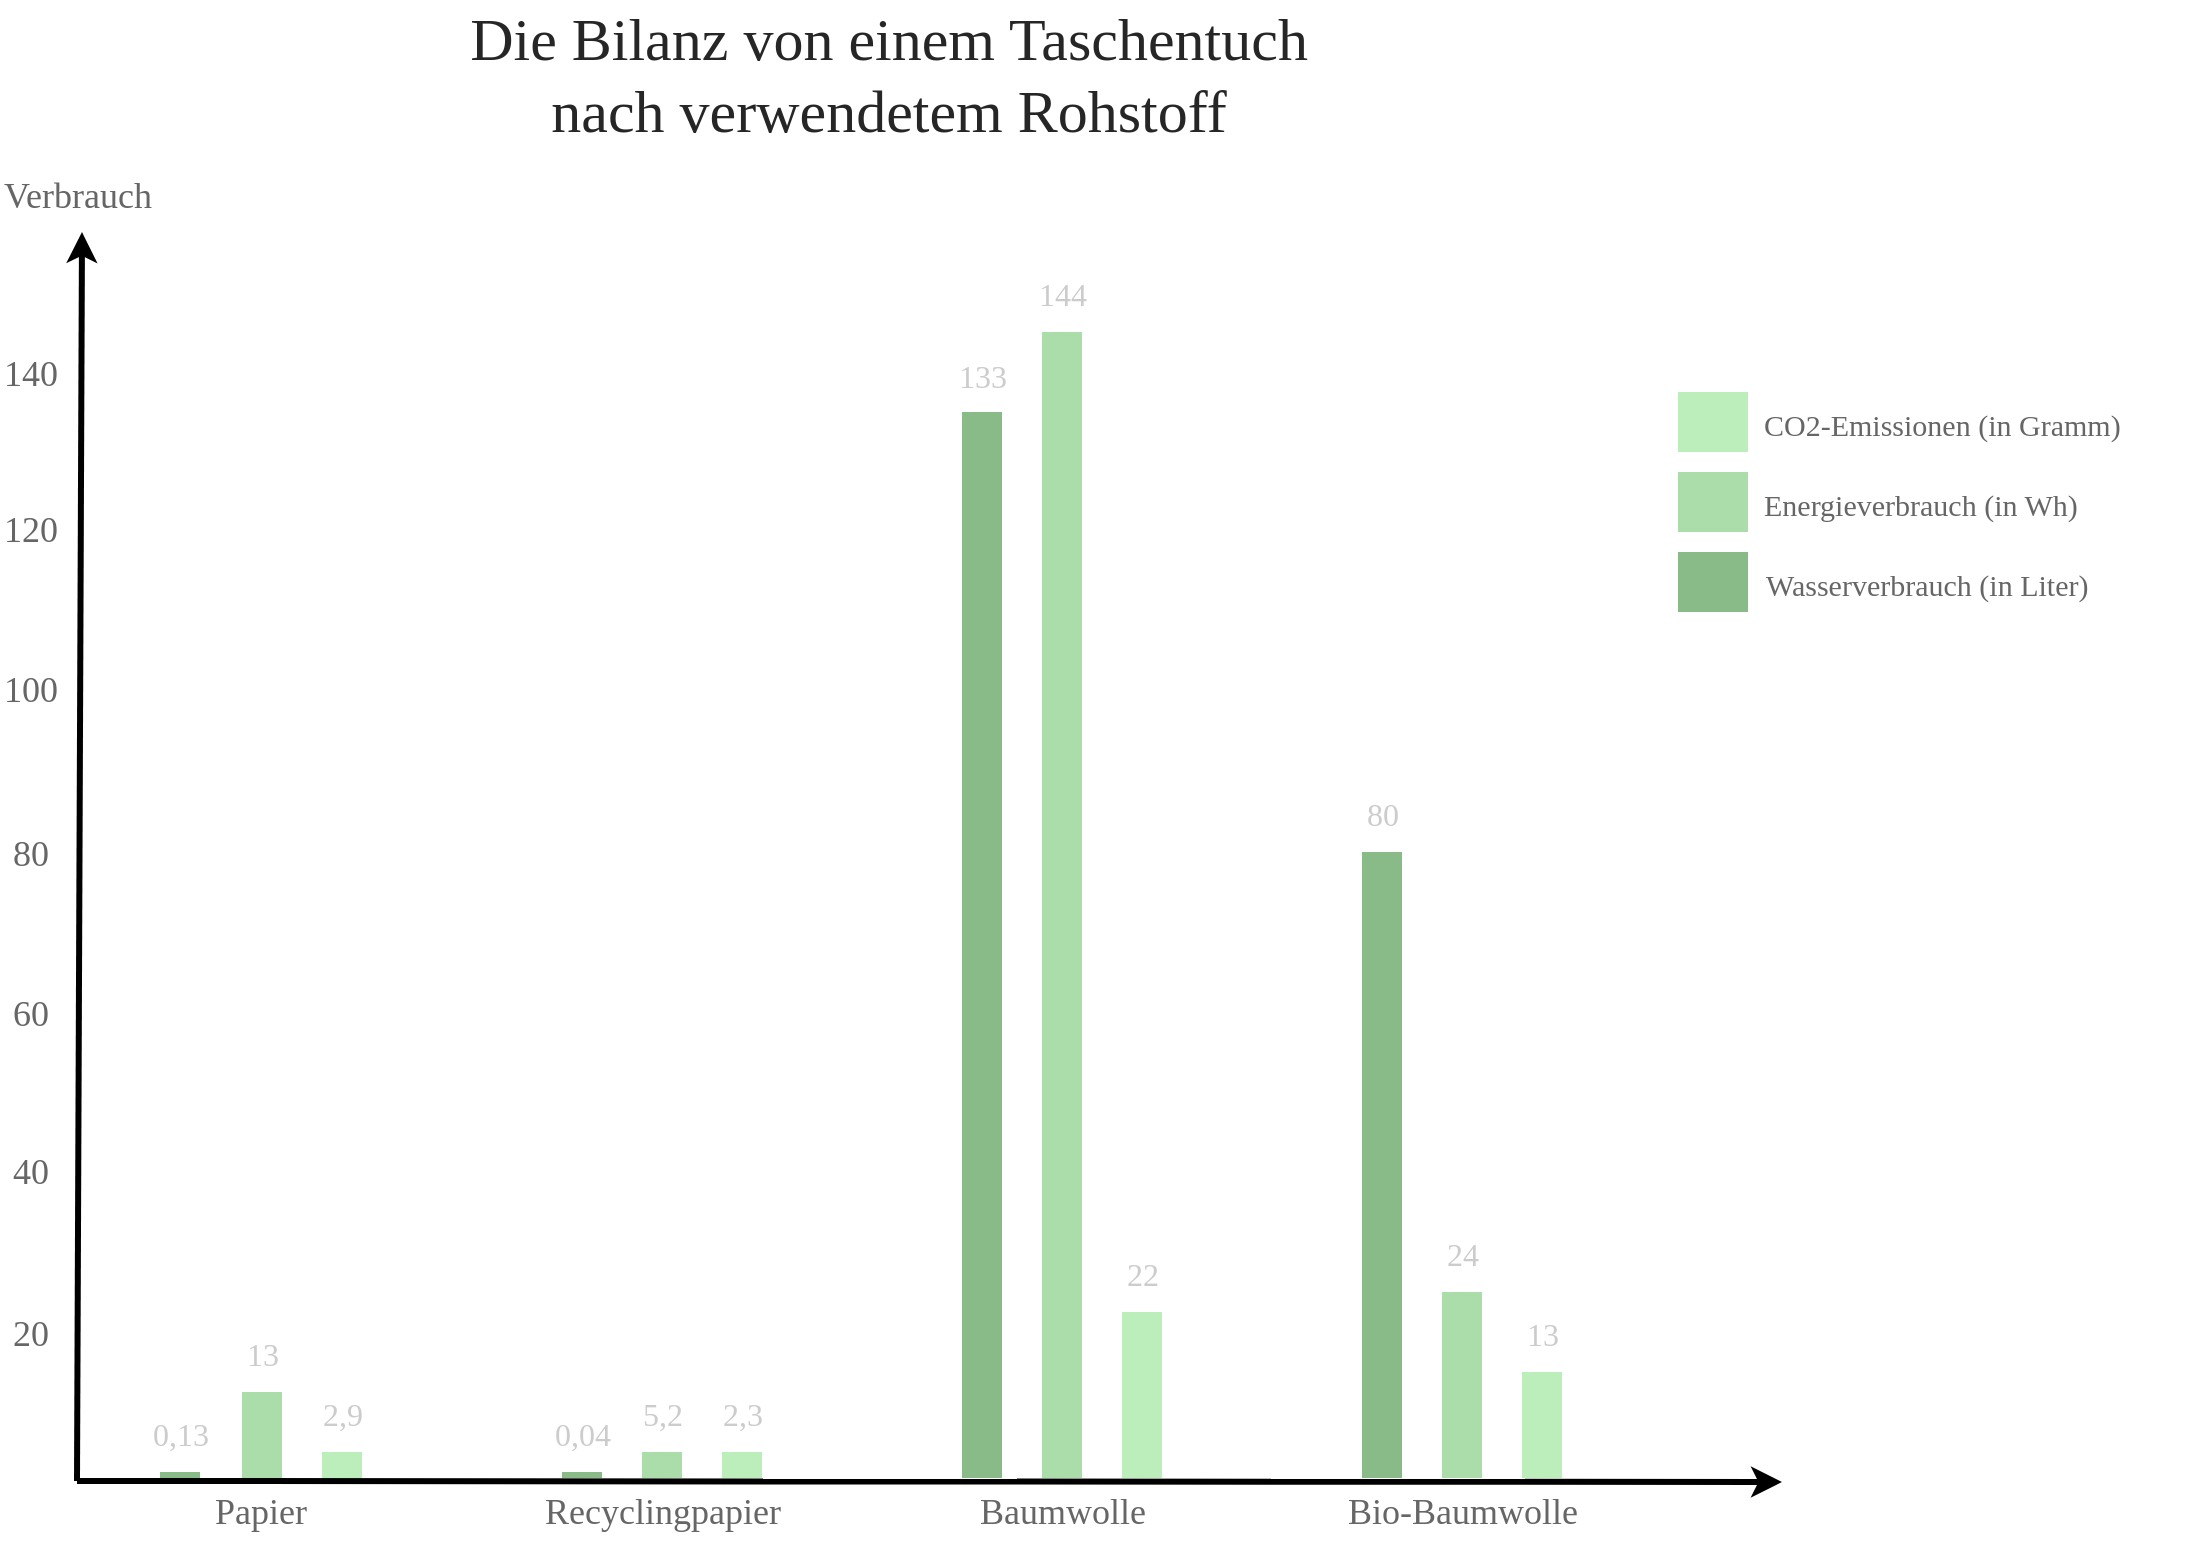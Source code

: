 <mxfile version="10.6.1" type="device"><diagram id="07fea595-8f29-1299-0266-81d95cde20df" name="Page-1"><mxGraphModel dx="-1328" dy="-276" grid="1" gridSize="10" guides="1" tooltips="1" connect="1" arrows="1" fold="1" page="1" pageScale="1" pageWidth="1169" pageHeight="827" background="#ffffff" math="0" shadow="0"><root><mxCell id="0"/><mxCell id="1" parent="0"/><mxCell id="723" value="" style="whiteSpace=wrap;fillColor=#88bb88;gradientColor=none;gradientDirection=east;strokeColor=none;html=1;fontColor=#23445d;" parent="1" vertex="1"><mxGeometry x="2479" y="1590" width="20" height="3" as="geometry"/></mxCell><mxCell id="727" value="" style="edgeStyle=none;html=1;fontColor=#000000;strokeWidth=3;strokeColor=#000000;" parent="1" edge="1"><mxGeometry width="100" height="100" relative="1" as="geometry"><mxPoint x="2437.5" y="1594.5" as="sourcePoint"/><mxPoint x="2440" y="970" as="targetPoint"/></mxGeometry></mxCell><mxCell id="728" value="" style="whiteSpace=wrap;fillColor=#aaddaa;gradientColor=none;gradientDirection=east;strokeColor=none;html=1;fontColor=#23445d;" parent="1" vertex="1"><mxGeometry x="2520" y="1550" width="20" height="44" as="geometry"/></mxCell><mxCell id="729" value="" style="whiteSpace=wrap;fillColor=#bbeebb;gradientColor=none;gradientDirection=east;strokeColor=none;html=1;fontColor=#23445d;" parent="1" vertex="1"><mxGeometry x="2560" y="1580" width="20" height="14" as="geometry"/></mxCell><mxCell id="734" value="" style="edgeStyle=none;html=1;fontColor=#000000;strokeWidth=3;strokeColor=#000000;" parent="1" edge="1"><mxGeometry width="100" height="100" relative="1" as="geometry"><mxPoint x="2437.5" y="1594.5" as="sourcePoint"/><mxPoint x="3290" y="1595" as="targetPoint"/></mxGeometry></mxCell><mxCell id="736" value="Papier" style="text;spacingTop=-5;align=center;verticalAlign=middle;fontStyle=0;html=1;fontSize=18;fontColor=#666;fontFamily=Verdana;" parent="1" vertex="1"><mxGeometry x="2469" y="1597.5" width="120" height="30" as="geometry"/></mxCell><mxCell id="737" value="Recyclingpapier" style="text;spacingTop=-5;align=center;verticalAlign=middle;fontStyle=0;html=1;fontSize=18;fontColor=#666666;strokeColor=none;fontFamily=Verdana;" parent="1" vertex="1"><mxGeometry x="2670" y="1597.5" width="120" height="30" as="geometry"/></mxCell><mxCell id="738" value="Baumwolle" style="text;spacingTop=-5;align=center;verticalAlign=middle;fontStyle=0;html=1;fontSize=18;fontColor=#666666;strokeColor=none;fontFamily=Verdana;" parent="1" vertex="1"><mxGeometry x="2870" y="1597.5" width="120" height="30" as="geometry"/></mxCell><mxCell id="739" value="" style="whiteSpace=wrap;fillColor=#88BB88;gradientColor=none;gradientDirection=east;strokeColor=none;html=1;fontColor=#23445d;" parent="1" vertex="1"><mxGeometry x="3238" y="1130" width="35.0" height="30.0" as="geometry"/></mxCell><mxCell id="740" value="" style="whiteSpace=wrap;fillColor=#AADDAA;gradientColor=none;gradientDirection=east;strokeColor=none;html=1;fontColor=#23445d;" parent="1" vertex="1"><mxGeometry x="3238.0" y="1090" width="35.0" height="30.0" as="geometry"/></mxCell><mxCell id="741" value="" style="whiteSpace=wrap;fillColor=#BBEEBB;gradientColor=none;gradientDirection=east;strokeColor=none;html=1;fontColor=#23445d;" parent="1" vertex="1"><mxGeometry x="3238" y="1050" width="35.0" height="30.0" as="geometry"/></mxCell><mxCell id="742" value="CO2-Emissionen (in Gramm)&lt;br&gt;" style="text;spacingTop=-5;html=1;fontColor=#666666;fontSize=15;fontFamily=Verdana;" parent="1" vertex="1"><mxGeometry x="3278.5" y="1055.5" width="222" height="20" as="geometry"/></mxCell><mxCell id="743" value="Energieverbrauch (in Wh)&lt;br&gt;" style="text;spacingTop=-5;html=1;fontColor=#666666;fontSize=15;fontFamily=Verdana;" parent="1" vertex="1"><mxGeometry x="3278.5" y="1095.5" width="213" height="20" as="geometry"/></mxCell><mxCell id="744" value="Wasserverbrauch (in Liter)" style="text;spacingTop=-5;html=1;fontColor=#666666;fontSize=15;fontFamily=Verdana;" parent="1" vertex="1"><mxGeometry x="3279.5" y="1135.5" width="211" height="20" as="geometry"/></mxCell><mxCell id="745" value="Verbrauch" style="text;spacingTop=-5;html=1;fontSize=18;fontStyle=0;fontColor=#666666;fontFamily=Verdana;" parent="1" vertex="1"><mxGeometry x="2399" y="939.5" width="80" height="20" as="geometry"/></mxCell><mxCell id="746" value="20" style="text;spacingTop=-5;align=center;verticalAlign=middle;fontStyle=0;html=1;fontSize=18;fontColor=#666666;fontFamily=Verdana;" parent="1" vertex="1"><mxGeometry x="2399" y="1507" width="30" height="33" as="geometry"/></mxCell><mxCell id="749" value="&lt;font style=&quot;font-size: 30px&quot;&gt;Die Bilanz von einem Taschentuch&lt;br&gt;nach verwendetem Rohstoff&lt;br&gt;&lt;/font&gt;" style="text;spacingTop=-5;align=center;verticalAlign=middle;fontSize=30;fontStyle=0;html=1;fontColor=#262626;fontFamily=Georgia;" parent="1" vertex="1"><mxGeometry x="2438" y="855" width="810" height="76" as="geometry"/></mxCell><mxCell id="752" value="Bio-Baumwolle" style="text;spacingTop=-5;align=center;verticalAlign=middle;fontStyle=0;html=1;fontSize=18;fontColor=#666666;strokeColor=none;fontFamily=Verdana;" parent="1" vertex="1"><mxGeometry x="3069.5" y="1597.5" width="120" height="30" as="geometry"/></mxCell><mxCell id="q9Fws7K57yENFYC2P2D2-753" value="" style="whiteSpace=wrap;fillColor=#88bb88;gradientColor=none;gradientDirection=east;strokeColor=none;html=1;fontColor=#23445d;" vertex="1" parent="1"><mxGeometry x="2680" y="1590" width="20" height="3" as="geometry"/></mxCell><mxCell id="q9Fws7K57yENFYC2P2D2-754" value="" style="whiteSpace=wrap;fillColor=#AADDAA;gradientColor=none;gradientDirection=east;strokeColor=none;html=1;fontColor=#23445d;" vertex="1" parent="1"><mxGeometry x="2720" y="1580" width="20" height="13" as="geometry"/></mxCell><mxCell id="q9Fws7K57yENFYC2P2D2-755" value="" style="whiteSpace=wrap;fillColor=#BBEEBB;gradientColor=none;gradientDirection=east;strokeColor=none;html=1;fontColor=#23445d;" vertex="1" parent="1"><mxGeometry x="2760" y="1580" width="20" height="13" as="geometry"/></mxCell><mxCell id="q9Fws7K57yENFYC2P2D2-756" value="" style="whiteSpace=wrap;fillColor=#88BB88;gradientColor=none;gradientDirection=east;strokeColor=none;html=1;fontColor=#23445d;" vertex="1" parent="1"><mxGeometry x="2880" y="1060" width="20" height="533" as="geometry"/></mxCell><mxCell id="q9Fws7K57yENFYC2P2D2-757" value="" style="whiteSpace=wrap;fillColor=#AADDAA;gradientColor=none;gradientDirection=east;strokeColor=none;html=1;fontColor=#23445d;" vertex="1" parent="1"><mxGeometry x="2920" y="1020" width="20" height="573" as="geometry"/></mxCell><mxCell id="q9Fws7K57yENFYC2P2D2-758" value="" style="whiteSpace=wrap;fillColor=#BBEEBB;gradientColor=none;gradientDirection=east;strokeColor=none;html=1;fontColor=#23445d;" vertex="1" parent="1"><mxGeometry x="2960" y="1510" width="20" height="83" as="geometry"/></mxCell><mxCell id="q9Fws7K57yENFYC2P2D2-759" value="" style="whiteSpace=wrap;fillColor=#88BB88;gradientColor=none;gradientDirection=east;strokeColor=none;html=1;fontColor=#23445d;" vertex="1" parent="1"><mxGeometry x="3080" y="1280" width="20" height="313" as="geometry"/></mxCell><mxCell id="q9Fws7K57yENFYC2P2D2-760" value="" style="whiteSpace=wrap;fillColor=#AADDAA;gradientColor=none;gradientDirection=east;strokeColor=none;html=1;fontColor=#23445d;" vertex="1" parent="1"><mxGeometry x="3120" y="1500" width="20" height="93" as="geometry"/></mxCell><mxCell id="q9Fws7K57yENFYC2P2D2-761" value="" style="whiteSpace=wrap;fillColor=#BBEEBB;gradientColor=none;gradientDirection=east;strokeColor=none;html=1;fontColor=#23445d;" vertex="1" parent="1"><mxGeometry x="3160" y="1540" width="20" height="53" as="geometry"/></mxCell><mxCell id="q9Fws7K57yENFYC2P2D2-763" value="40" style="text;spacingTop=-5;align=center;verticalAlign=middle;fontStyle=0;html=1;fontSize=18;fontColor=#666666;fontFamily=Verdana;" vertex="1" parent="1"><mxGeometry x="2399" y="1425.5" width="30" height="33" as="geometry"/></mxCell><mxCell id="q9Fws7K57yENFYC2P2D2-764" value="60" style="text;spacingTop=-5;align=center;verticalAlign=middle;fontStyle=0;html=1;fontSize=18;fontColor=#666666;fontFamily=Verdana;" vertex="1" parent="1"><mxGeometry x="2399" y="1347" width="30" height="33" as="geometry"/></mxCell><mxCell id="q9Fws7K57yENFYC2P2D2-765" value="80" style="text;spacingTop=-5;align=center;verticalAlign=middle;fontStyle=0;html=1;fontSize=18;fontColor=#666666;fontFamily=Verdana;" vertex="1" parent="1"><mxGeometry x="2399" y="1267" width="30" height="33" as="geometry"/></mxCell><mxCell id="q9Fws7K57yENFYC2P2D2-766" value="100" style="text;spacingTop=-5;align=center;verticalAlign=middle;fontStyle=0;html=1;fontSize=18;fontColor=#666666;fontFamily=Verdana;" vertex="1" parent="1"><mxGeometry x="2399" y="1185" width="30" height="33" as="geometry"/></mxCell><mxCell id="q9Fws7K57yENFYC2P2D2-767" value="120" style="text;spacingTop=-5;align=center;verticalAlign=middle;fontStyle=0;html=1;fontSize=18;fontColor=#666666;fontFamily=Verdana;" vertex="1" parent="1"><mxGeometry x="2399" y="1105" width="30" height="33" as="geometry"/></mxCell><mxCell id="q9Fws7K57yENFYC2P2D2-768" value="140" style="text;spacingTop=-5;align=center;verticalAlign=middle;fontStyle=0;html=1;fontSize=18;fontColor=#666666;fontFamily=Verdana;" vertex="1" parent="1"><mxGeometry x="2399" y="1026.5" width="30" height="33" as="geometry"/></mxCell><mxCell id="q9Fws7K57yENFYC2P2D2-769" value="0,13" style="text;spacingTop=-5;align=center;verticalAlign=middle;fontStyle=0;html=1;fontSize=16;fontColor=#ccc;fontFamily=Verdana;" vertex="1" parent="1"><mxGeometry x="2474" y="1556.5" width="30" height="33" as="geometry"/></mxCell><mxCell id="q9Fws7K57yENFYC2P2D2-770" value="0,04" style="text;spacingTop=-5;align=center;verticalAlign=middle;fontStyle=0;html=1;fontSize=16;fontColor=#ccc;fontFamily=Verdana;" vertex="1" parent="1"><mxGeometry x="2675" y="1556.5" width="30" height="33" as="geometry"/></mxCell><mxCell id="q9Fws7K57yENFYC2P2D2-771" value="133" style="text;spacingTop=-5;align=center;verticalAlign=middle;fontStyle=0;html=1;fontSize=16;fontColor=#ccc;fontFamily=Verdana;" vertex="1" parent="1"><mxGeometry x="2875" y="1027.5" width="30" height="33" as="geometry"/></mxCell><mxCell id="q9Fws7K57yENFYC2P2D2-772" value="80" style="text;spacingTop=-5;align=center;verticalAlign=middle;fontStyle=0;html=1;fontSize=16;fontColor=#ccc;fontFamily=Verdana;" vertex="1" parent="1"><mxGeometry x="3075" y="1247" width="30" height="33" as="geometry"/></mxCell><mxCell id="q9Fws7K57yENFYC2P2D2-783" value="13" style="text;spacingTop=-5;align=center;verticalAlign=middle;fontStyle=0;html=1;fontSize=16;fontColor=#ccc;fontFamily=Verdana;" vertex="1" parent="1"><mxGeometry x="2515" y="1517" width="30" height="33" as="geometry"/></mxCell><mxCell id="q9Fws7K57yENFYC2P2D2-784" value="5,2" style="text;spacingTop=-5;align=center;verticalAlign=middle;fontStyle=0;html=1;fontSize=16;fontColor=#ccc;fontFamily=Verdana;" vertex="1" parent="1"><mxGeometry x="2715" y="1546.5" width="30" height="33" as="geometry"/></mxCell><mxCell id="q9Fws7K57yENFYC2P2D2-785" value="144" style="text;spacingTop=-5;align=center;verticalAlign=middle;fontStyle=0;html=1;fontSize=16;fontColor=#ccc;fontFamily=Verdana;" vertex="1" parent="1"><mxGeometry x="2915" y="986.5" width="30" height="33" as="geometry"/></mxCell><mxCell id="q9Fws7K57yENFYC2P2D2-786" value="24" style="text;spacingTop=-5;align=center;verticalAlign=middle;fontStyle=0;html=1;fontSize=16;fontColor=#ccc;fontFamily=Verdana;" vertex="1" parent="1"><mxGeometry x="3115" y="1466.5" width="30" height="33" as="geometry"/></mxCell><mxCell id="q9Fws7K57yENFYC2P2D2-787" value="2,9" style="text;spacingTop=-5;align=center;verticalAlign=middle;fontStyle=0;html=1;fontSize=16;fontColor=#ccc;fontFamily=Verdana;" vertex="1" parent="1"><mxGeometry x="2555" y="1546.5" width="30" height="33" as="geometry"/></mxCell><mxCell id="q9Fws7K57yENFYC2P2D2-788" value="2,3" style="text;spacingTop=-5;align=center;verticalAlign=middle;fontStyle=0;html=1;fontSize=16;fontColor=#ccc;fontFamily=Verdana;" vertex="1" parent="1"><mxGeometry x="2755" y="1547" width="30" height="33" as="geometry"/></mxCell><mxCell id="q9Fws7K57yENFYC2P2D2-789" value="22" style="text;spacingTop=-5;align=center;verticalAlign=middle;fontStyle=0;html=1;fontSize=16;fontColor=#ccc;fontFamily=Verdana;" vertex="1" parent="1"><mxGeometry x="2955" y="1477" width="30" height="33" as="geometry"/></mxCell><mxCell id="q9Fws7K57yENFYC2P2D2-790" value="13" style="text;spacingTop=-5;align=center;verticalAlign=middle;fontStyle=0;html=1;fontSize=16;fontColor=#ccc;fontFamily=Verdana;" vertex="1" parent="1"><mxGeometry x="3155" y="1507" width="30" height="33" as="geometry"/></mxCell></root></mxGraphModel></diagram></mxfile>